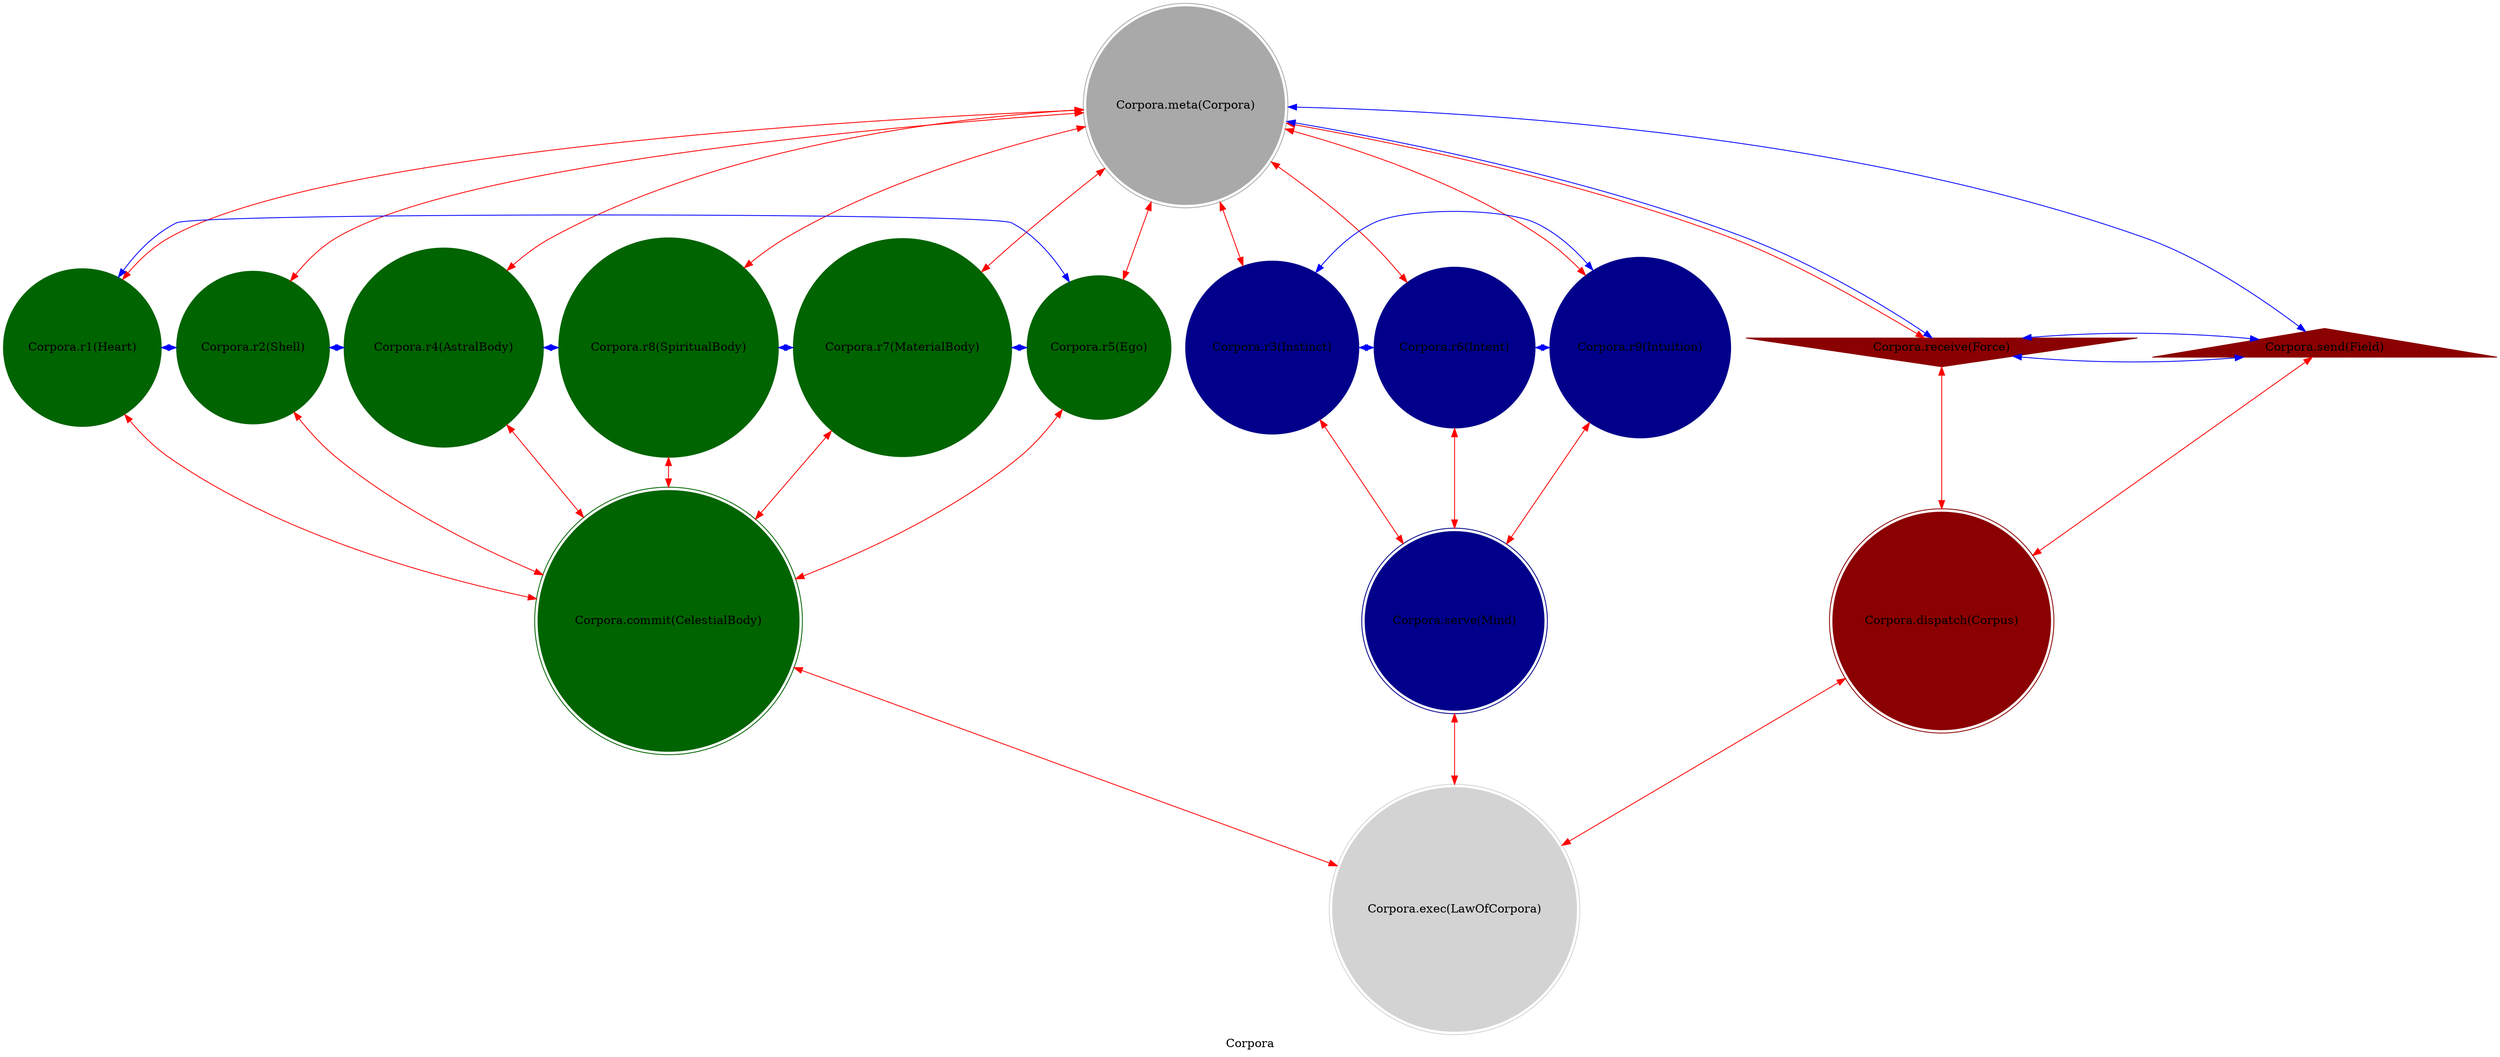 strict digraph CorporaFactor {
    style = filled;
    fillcolor = lightgray;
    node [shape = circle; style = filled; color = lightgreen;];
    edge [color = darkgray;];
    label = "Corpora";
    comment = "The cosmic principle of embodiment and multi-layered existence in MythOS—governing all physical forms, subtle bodies, and the vehicles of consciousness.";
    
    0 -> {1 2 4 8 7 5 3 6 9 a b} [dir = both; color = "red";];
    {a b} -> c [dir = both; color = "red";];
    {1 2 4 8 7 5} -> d [dir = both; color = "red";];
    {3 6 9} -> e [dir = both; color = "red";];
    {c d e} -> f [dir = both; color = "red";];
    
    a -> b -> a [dir = both; color = "blue";];
    a -> 0 -> b [dir = both; color = "blue";];
    3 -> 6 -> 9 -> 3 [dir = both; color = "blue";];
    1 -> 2 -> 4 -> 8 -> 7 -> 5 -> 1 [dir = both; color = "blue";];
    
    subgraph {
        rank = same;
        0;
    }
    subgraph {
        rank = same;
        3;
        6;
        9;
        1;
        2;
        4;
        8;
        7;
        5;
        a;
        b;
    }
    subgraph {
        rank = same;
        c;
        d;
        e;
    }
    subgraph {
        rank = same;
        f;
    }
    
    a [label = "Corpora.receive(Force)";comment = "Potential: Primordial impulse—the raw energetic pressure that drives matter to organize into coherent forms and living bodies.";shape = invtriangle;color = darkred;];
    0 [label = "Corpora.meta(Corpora)";comment = "Abstract: Embodiment itself—the universal principle that consciousness requires vehicles and reality manifests through layered corporeal existence.";shape = doublecircle;color = darkgray;];
    b [label = "Corpora.send(Field)";comment = "Manifest: Environmental influence—the extended presence and effect that embodied beings exert upon their surroundings and reality.";shape = triangle;color = darkred;];
    
    1 [label = "Corpora.r1(Heart)";comment = "Initiation: Emotional center—the core of feeling, compassion, and relational intelligence that animates embodied existence.";color = darkgreen;];
    2 [label = "Corpora.r2(Shell)";comment = "Response: Protective boundary—the physical form, skin, and defensive structures that define and protect individual existence.";color = darkgreen;];
    4 [label = "Corpora.r4(AstralBody)";comment = "Integration: Dream vehicle—the subtle body that travels in dreams, visions, and the realms of imagination and emotion.";color = darkgreen;];
    8 [label = "Corpora.r8(SpiritualBody)";comment = "Reflection: Higher self—the eternal vehicle of consciousness that transcends death and carries wisdom across lifetimes.";color = darkgreen;];
    7 [label = "Corpora.r7(MaterialBody)";comment = "Consolidation: Physical vehicle—the dense, tangible form that interacts with the material world and experiences through senses.";color = darkgreen;];
    5 [label = "Corpora.r5(Ego)";comment = "Propagation: Individual identity—the persistent sense of self that maintains continuity across experiences and transformations.";color = darkgreen;];
    
    3 [label = "Corpora.r3(Instinct)";comment = "Thesis: Primal wisdom—the automatic, inherited knowledge of the body that ensures survival and basic functioning.";color = darkblue;];
    6 [label = "Corpora.r6(Intent)";comment = "Antithesis: Conscious direction—the deliberate, willed purposes that guide and transform embodied existence.";color = darkblue;];
    9 [label = "Corpora.r9(Intuition)";comment = "Synthesis: Integrated knowing—the seamless blending of instinct and intent into holistic, embodied wisdom.";color = darkblue;];
    
    c [label = "Corpora.dispatch(Corpus)";comment = "Why-Who: Unified embodiment—the complete integration of all bodies into a coherent, functional vehicle for consciousness.";shape = doublecircle;color = darkred;];
    d [label = "Corpora.commit(CelestialBody)";comment = "What-How: Divine vehicle—the practices and disciplines that refine and elevate the corporeal form toward its highest potential.";shape = doublecircle;color = darkgreen;];
    e [label = "Corpora.serve(Mind)";comment = "When-Where: Conscious interface—the bridge between consciousness and embodiment that enables experience and action.";shape = doublecircle;color = darkblue;];
    f [label = "Corpora.exec(LawOfCorpora)";comment = "Which-Closure: Embodiment achieved—the universal principle that all consciousness requires form, and all form serves consciousness.";shape = doublecircle;color = lightgray;];
}